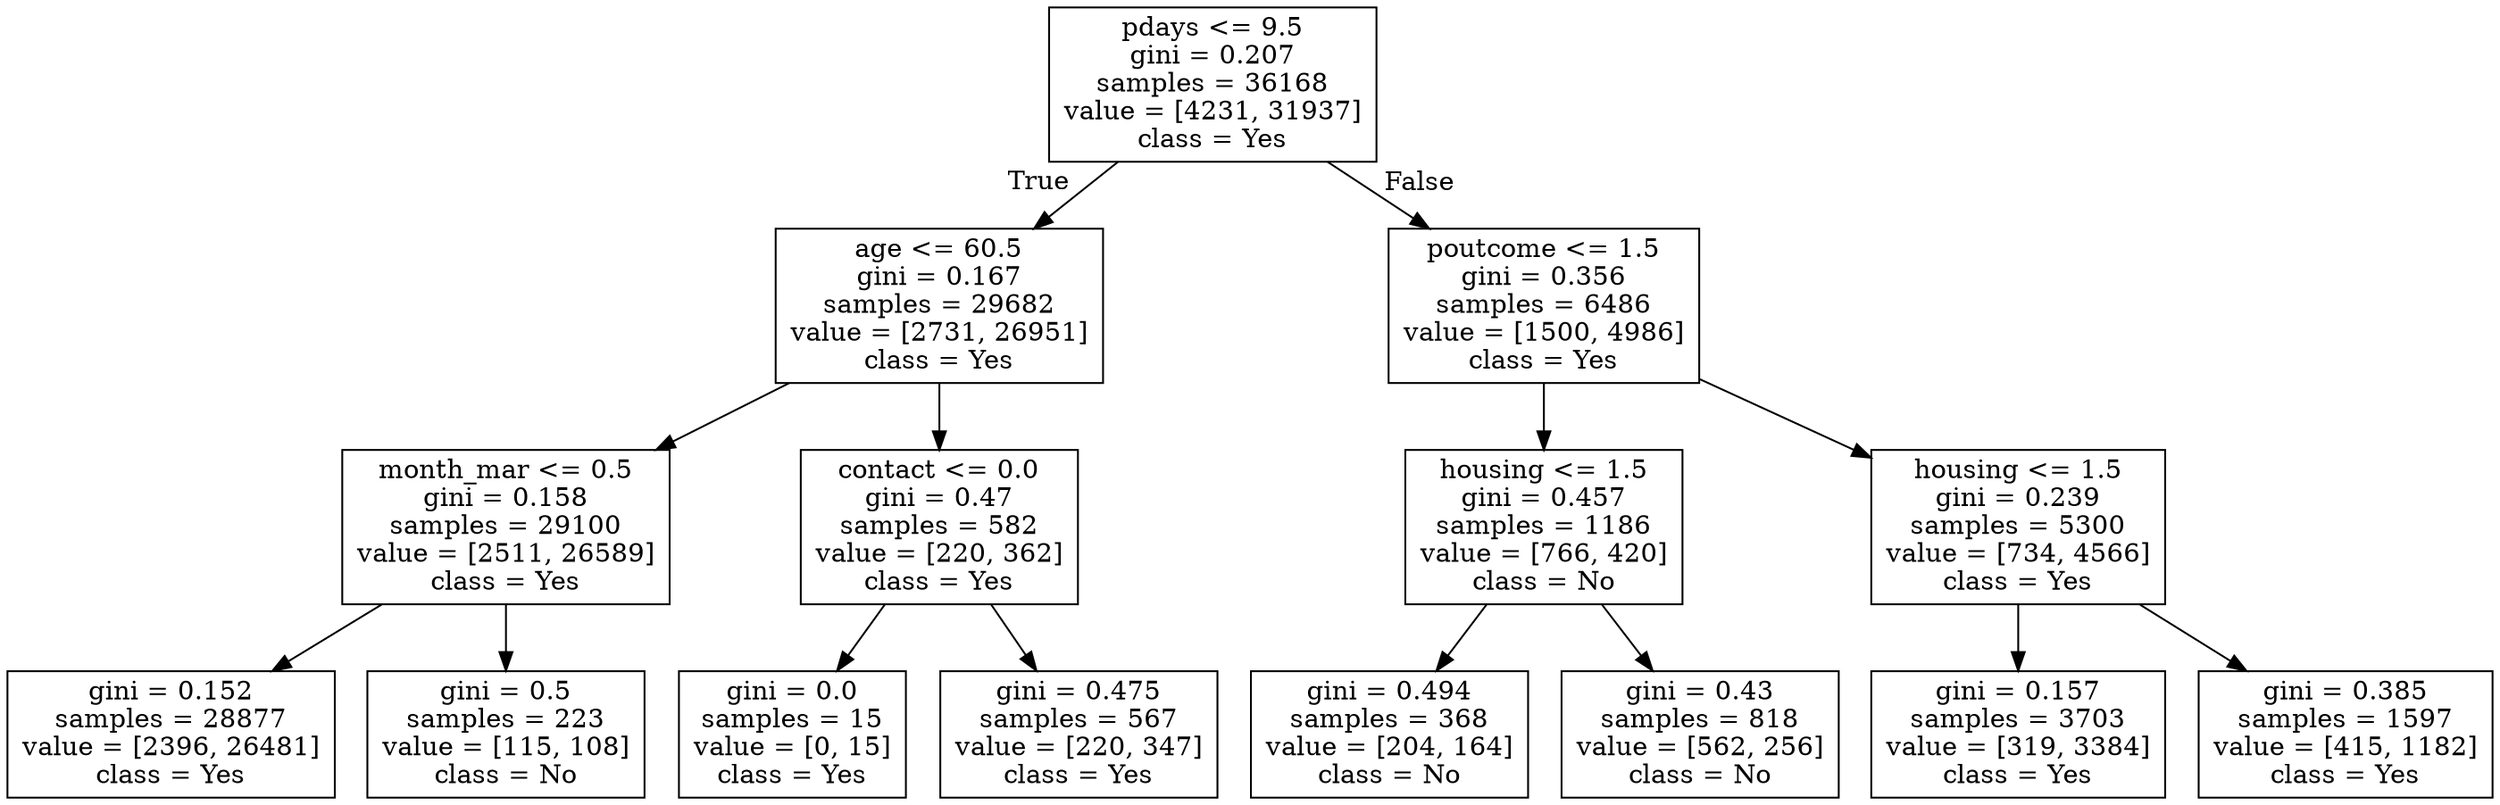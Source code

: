 digraph Tree {
node [shape=box] ;
0 [label="pdays <= 9.5\ngini = 0.207\nsamples = 36168\nvalue = [4231, 31937]\nclass = Yes"] ;
1 [label="age <= 60.5\ngini = 0.167\nsamples = 29682\nvalue = [2731, 26951]\nclass = Yes"] ;
0 -> 1 [labeldistance=2.5, labelangle=45, headlabel="True"] ;
2 [label="month_mar <= 0.5\ngini = 0.158\nsamples = 29100\nvalue = [2511, 26589]\nclass = Yes"] ;
1 -> 2 ;
3 [label="gini = 0.152\nsamples = 28877\nvalue = [2396, 26481]\nclass = Yes"] ;
2 -> 3 ;
4 [label="gini = 0.5\nsamples = 223\nvalue = [115, 108]\nclass = No"] ;
2 -> 4 ;
5 [label="contact <= 0.0\ngini = 0.47\nsamples = 582\nvalue = [220, 362]\nclass = Yes"] ;
1 -> 5 ;
6 [label="gini = 0.0\nsamples = 15\nvalue = [0, 15]\nclass = Yes"] ;
5 -> 6 ;
7 [label="gini = 0.475\nsamples = 567\nvalue = [220, 347]\nclass = Yes"] ;
5 -> 7 ;
8 [label="poutcome <= 1.5\ngini = 0.356\nsamples = 6486\nvalue = [1500, 4986]\nclass = Yes"] ;
0 -> 8 [labeldistance=2.5, labelangle=-45, headlabel="False"] ;
9 [label="housing <= 1.5\ngini = 0.457\nsamples = 1186\nvalue = [766, 420]\nclass = No"] ;
8 -> 9 ;
10 [label="gini = 0.494\nsamples = 368\nvalue = [204, 164]\nclass = No"] ;
9 -> 10 ;
11 [label="gini = 0.43\nsamples = 818\nvalue = [562, 256]\nclass = No"] ;
9 -> 11 ;
12 [label="housing <= 1.5\ngini = 0.239\nsamples = 5300\nvalue = [734, 4566]\nclass = Yes"] ;
8 -> 12 ;
13 [label="gini = 0.157\nsamples = 3703\nvalue = [319, 3384]\nclass = Yes"] ;
12 -> 13 ;
14 [label="gini = 0.385\nsamples = 1597\nvalue = [415, 1182]\nclass = Yes"] ;
12 -> 14 ;
}